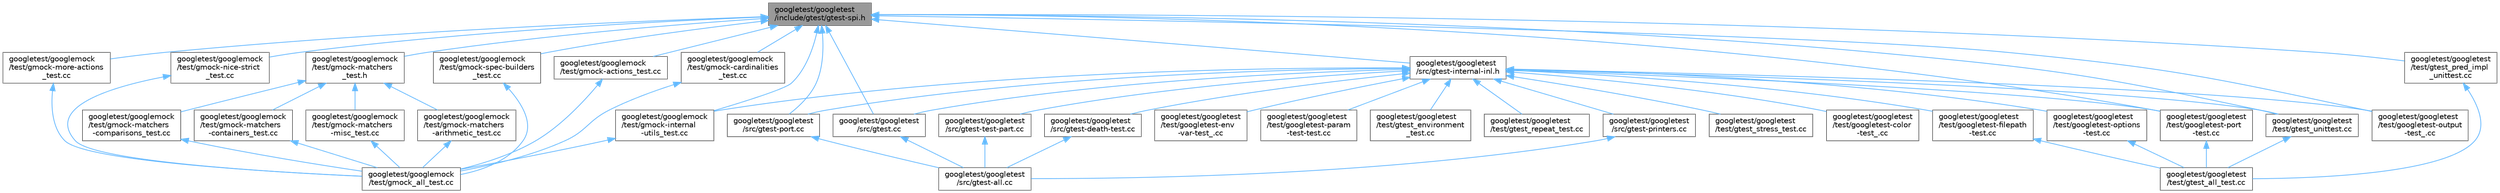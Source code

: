 digraph "googletest/googletest/include/gtest/gtest-spi.h"
{
 // LATEX_PDF_SIZE
  bgcolor="transparent";
  edge [fontname=Helvetica,fontsize=10,labelfontname=Helvetica,labelfontsize=10];
  node [fontname=Helvetica,fontsize=10,shape=box,height=0.2,width=0.4];
  Node1 [id="Node000001",label="googletest/googletest\l/include/gtest/gtest-spi.h",height=0.2,width=0.4,color="gray40", fillcolor="grey60", style="filled", fontcolor="black",tooltip=" "];
  Node1 -> Node2 [id="edge56_Node000001_Node000002",dir="back",color="steelblue1",style="solid",tooltip=" "];
  Node2 [id="Node000002",label="googletest/googlemock\l/test/gmock-actions_test.cc",height=0.2,width=0.4,color="grey40", fillcolor="white", style="filled",URL="$gmock-actions__test_8cc.html",tooltip=" "];
  Node2 -> Node3 [id="edge57_Node000002_Node000003",dir="back",color="steelblue1",style="solid",tooltip=" "];
  Node3 [id="Node000003",label="googletest/googlemock\l/test/gmock_all_test.cc",height=0.2,width=0.4,color="grey40", fillcolor="white", style="filled",URL="$gmock__all__test_8cc.html",tooltip=" "];
  Node1 -> Node4 [id="edge58_Node000001_Node000004",dir="back",color="steelblue1",style="solid",tooltip=" "];
  Node4 [id="Node000004",label="googletest/googlemock\l/test/gmock-cardinalities\l_test.cc",height=0.2,width=0.4,color="grey40", fillcolor="white", style="filled",URL="$gmock-cardinalities__test_8cc.html",tooltip=" "];
  Node4 -> Node3 [id="edge59_Node000004_Node000003",dir="back",color="steelblue1",style="solid",tooltip=" "];
  Node1 -> Node5 [id="edge60_Node000001_Node000005",dir="back",color="steelblue1",style="solid",tooltip=" "];
  Node5 [id="Node000005",label="googletest/googlemock\l/test/gmock-internal\l-utils_test.cc",height=0.2,width=0.4,color="grey40", fillcolor="white", style="filled",URL="$gmock-internal-utils__test_8cc.html",tooltip=" "];
  Node5 -> Node3 [id="edge61_Node000005_Node000003",dir="back",color="steelblue1",style="solid",tooltip=" "];
  Node1 -> Node6 [id="edge62_Node000001_Node000006",dir="back",color="steelblue1",style="solid",tooltip=" "];
  Node6 [id="Node000006",label="googletest/googlemock\l/test/gmock-matchers\l_test.h",height=0.2,width=0.4,color="grey40", fillcolor="white", style="filled",URL="$gmock-matchers__test_8h.html",tooltip=" "];
  Node6 -> Node7 [id="edge63_Node000006_Node000007",dir="back",color="steelblue1",style="solid",tooltip=" "];
  Node7 [id="Node000007",label="googletest/googlemock\l/test/gmock-matchers\l-arithmetic_test.cc",height=0.2,width=0.4,color="grey40", fillcolor="white", style="filled",URL="$gmock-matchers-arithmetic__test_8cc.html",tooltip=" "];
  Node7 -> Node3 [id="edge64_Node000007_Node000003",dir="back",color="steelblue1",style="solid",tooltip=" "];
  Node6 -> Node8 [id="edge65_Node000006_Node000008",dir="back",color="steelblue1",style="solid",tooltip=" "];
  Node8 [id="Node000008",label="googletest/googlemock\l/test/gmock-matchers\l-comparisons_test.cc",height=0.2,width=0.4,color="grey40", fillcolor="white", style="filled",URL="$gmock-matchers-comparisons__test_8cc.html",tooltip=" "];
  Node8 -> Node3 [id="edge66_Node000008_Node000003",dir="back",color="steelblue1",style="solid",tooltip=" "];
  Node6 -> Node9 [id="edge67_Node000006_Node000009",dir="back",color="steelblue1",style="solid",tooltip=" "];
  Node9 [id="Node000009",label="googletest/googlemock\l/test/gmock-matchers\l-containers_test.cc",height=0.2,width=0.4,color="grey40", fillcolor="white", style="filled",URL="$gmock-matchers-containers__test_8cc.html",tooltip=" "];
  Node9 -> Node3 [id="edge68_Node000009_Node000003",dir="back",color="steelblue1",style="solid",tooltip=" "];
  Node6 -> Node10 [id="edge69_Node000006_Node000010",dir="back",color="steelblue1",style="solid",tooltip=" "];
  Node10 [id="Node000010",label="googletest/googlemock\l/test/gmock-matchers\l-misc_test.cc",height=0.2,width=0.4,color="grey40", fillcolor="white", style="filled",URL="$gmock-matchers-misc__test_8cc.html",tooltip=" "];
  Node10 -> Node3 [id="edge70_Node000010_Node000003",dir="back",color="steelblue1",style="solid",tooltip=" "];
  Node1 -> Node11 [id="edge71_Node000001_Node000011",dir="back",color="steelblue1",style="solid",tooltip=" "];
  Node11 [id="Node000011",label="googletest/googlemock\l/test/gmock-more-actions\l_test.cc",height=0.2,width=0.4,color="grey40", fillcolor="white", style="filled",URL="$gmock-more-actions__test_8cc.html",tooltip=" "];
  Node11 -> Node3 [id="edge72_Node000011_Node000003",dir="back",color="steelblue1",style="solid",tooltip=" "];
  Node1 -> Node12 [id="edge73_Node000001_Node000012",dir="back",color="steelblue1",style="solid",tooltip=" "];
  Node12 [id="Node000012",label="googletest/googlemock\l/test/gmock-nice-strict\l_test.cc",height=0.2,width=0.4,color="grey40", fillcolor="white", style="filled",URL="$gmock-nice-strict__test_8cc.html",tooltip=" "];
  Node12 -> Node3 [id="edge74_Node000012_Node000003",dir="back",color="steelblue1",style="solid",tooltip=" "];
  Node1 -> Node13 [id="edge75_Node000001_Node000013",dir="back",color="steelblue1",style="solid",tooltip=" "];
  Node13 [id="Node000013",label="googletest/googlemock\l/test/gmock-spec-builders\l_test.cc",height=0.2,width=0.4,color="grey40", fillcolor="white", style="filled",URL="$gmock-spec-builders__test_8cc.html",tooltip=" "];
  Node13 -> Node3 [id="edge76_Node000013_Node000003",dir="back",color="steelblue1",style="solid",tooltip=" "];
  Node1 -> Node14 [id="edge77_Node000001_Node000014",dir="back",color="steelblue1",style="solid",tooltip=" "];
  Node14 [id="Node000014",label="googletest/googletest\l/src/gtest-internal-inl.h",height=0.2,width=0.4,color="grey40", fillcolor="white", style="filled",URL="$gtest-internal-inl_8h.html",tooltip=" "];
  Node14 -> Node5 [id="edge78_Node000014_Node000005",dir="back",color="steelblue1",style="solid",tooltip=" "];
  Node14 -> Node15 [id="edge79_Node000014_Node000015",dir="back",color="steelblue1",style="solid",tooltip=" "];
  Node15 [id="Node000015",label="googletest/googletest\l/src/gtest-death-test.cc",height=0.2,width=0.4,color="grey40", fillcolor="white", style="filled",URL="$gtest-death-test_8cc.html",tooltip=" "];
  Node15 -> Node16 [id="edge80_Node000015_Node000016",dir="back",color="steelblue1",style="solid",tooltip=" "];
  Node16 [id="Node000016",label="googletest/googletest\l/src/gtest-all.cc",height=0.2,width=0.4,color="grey40", fillcolor="white", style="filled",URL="$gtest-all_8cc.html",tooltip=" "];
  Node14 -> Node17 [id="edge81_Node000014_Node000017",dir="back",color="steelblue1",style="solid",tooltip=" "];
  Node17 [id="Node000017",label="googletest/googletest\l/src/gtest-port.cc",height=0.2,width=0.4,color="grey40", fillcolor="white", style="filled",URL="$gtest-port_8cc.html",tooltip=" "];
  Node17 -> Node16 [id="edge82_Node000017_Node000016",dir="back",color="steelblue1",style="solid",tooltip=" "];
  Node14 -> Node18 [id="edge83_Node000014_Node000018",dir="back",color="steelblue1",style="solid",tooltip=" "];
  Node18 [id="Node000018",label="googletest/googletest\l/src/gtest-printers.cc",height=0.2,width=0.4,color="grey40", fillcolor="white", style="filled",URL="$gtest-printers_8cc.html",tooltip=" "];
  Node18 -> Node16 [id="edge84_Node000018_Node000016",dir="back",color="steelblue1",style="solid",tooltip=" "];
  Node14 -> Node19 [id="edge85_Node000014_Node000019",dir="back",color="steelblue1",style="solid",tooltip=" "];
  Node19 [id="Node000019",label="googletest/googletest\l/src/gtest-test-part.cc",height=0.2,width=0.4,color="grey40", fillcolor="white", style="filled",URL="$gtest-test-part_8cc.html",tooltip=" "];
  Node19 -> Node16 [id="edge86_Node000019_Node000016",dir="back",color="steelblue1",style="solid",tooltip=" "];
  Node14 -> Node20 [id="edge87_Node000014_Node000020",dir="back",color="steelblue1",style="solid",tooltip=" "];
  Node20 [id="Node000020",label="googletest/googletest\l/src/gtest.cc",height=0.2,width=0.4,color="grey40", fillcolor="white", style="filled",URL="$gtest_8cc.html",tooltip=" "];
  Node20 -> Node16 [id="edge88_Node000020_Node000016",dir="back",color="steelblue1",style="solid",tooltip=" "];
  Node14 -> Node21 [id="edge89_Node000014_Node000021",dir="back",color="steelblue1",style="solid",tooltip=" "];
  Node21 [id="Node000021",label="googletest/googletest\l/test/googletest-color\l-test_.cc",height=0.2,width=0.4,color="grey40", fillcolor="white", style="filled",URL="$googletest-color-test___8cc.html",tooltip=" "];
  Node14 -> Node22 [id="edge90_Node000014_Node000022",dir="back",color="steelblue1",style="solid",tooltip=" "];
  Node22 [id="Node000022",label="googletest/googletest\l/test/googletest-env\l-var-test_.cc",height=0.2,width=0.4,color="grey40", fillcolor="white", style="filled",URL="$googletest-env-var-test___8cc.html",tooltip=" "];
  Node14 -> Node23 [id="edge91_Node000014_Node000023",dir="back",color="steelblue1",style="solid",tooltip=" "];
  Node23 [id="Node000023",label="googletest/googletest\l/test/googletest-filepath\l-test.cc",height=0.2,width=0.4,color="grey40", fillcolor="white", style="filled",URL="$googletest-filepath-test_8cc.html",tooltip=" "];
  Node23 -> Node24 [id="edge92_Node000023_Node000024",dir="back",color="steelblue1",style="solid",tooltip=" "];
  Node24 [id="Node000024",label="googletest/googletest\l/test/gtest_all_test.cc",height=0.2,width=0.4,color="grey40", fillcolor="white", style="filled",URL="$gtest__all__test_8cc.html",tooltip=" "];
  Node14 -> Node25 [id="edge93_Node000014_Node000025",dir="back",color="steelblue1",style="solid",tooltip=" "];
  Node25 [id="Node000025",label="googletest/googletest\l/test/googletest-options\l-test.cc",height=0.2,width=0.4,color="grey40", fillcolor="white", style="filled",URL="$googletest-options-test_8cc.html",tooltip=" "];
  Node25 -> Node24 [id="edge94_Node000025_Node000024",dir="back",color="steelblue1",style="solid",tooltip=" "];
  Node14 -> Node26 [id="edge95_Node000014_Node000026",dir="back",color="steelblue1",style="solid",tooltip=" "];
  Node26 [id="Node000026",label="googletest/googletest\l/test/googletest-output\l-test_.cc",height=0.2,width=0.4,color="grey40", fillcolor="white", style="filled",URL="$googletest-output-test___8cc.html",tooltip=" "];
  Node14 -> Node27 [id="edge96_Node000014_Node000027",dir="back",color="steelblue1",style="solid",tooltip=" "];
  Node27 [id="Node000027",label="googletest/googletest\l/test/googletest-param\l-test-test.cc",height=0.2,width=0.4,color="grey40", fillcolor="white", style="filled",URL="$googletest-param-test-test_8cc.html",tooltip=" "];
  Node14 -> Node28 [id="edge97_Node000014_Node000028",dir="back",color="steelblue1",style="solid",tooltip=" "];
  Node28 [id="Node000028",label="googletest/googletest\l/test/googletest-port\l-test.cc",height=0.2,width=0.4,color="grey40", fillcolor="white", style="filled",URL="$googletest-port-test_8cc.html",tooltip=" "];
  Node28 -> Node24 [id="edge98_Node000028_Node000024",dir="back",color="steelblue1",style="solid",tooltip=" "];
  Node14 -> Node29 [id="edge99_Node000014_Node000029",dir="back",color="steelblue1",style="solid",tooltip=" "];
  Node29 [id="Node000029",label="googletest/googletest\l/test/gtest_environment\l_test.cc",height=0.2,width=0.4,color="grey40", fillcolor="white", style="filled",URL="$gtest__environment__test_8cc.html",tooltip=" "];
  Node14 -> Node30 [id="edge100_Node000014_Node000030",dir="back",color="steelblue1",style="solid",tooltip=" "];
  Node30 [id="Node000030",label="googletest/googletest\l/test/gtest_repeat_test.cc",height=0.2,width=0.4,color="grey40", fillcolor="white", style="filled",URL="$gtest__repeat__test_8cc.html",tooltip=" "];
  Node14 -> Node31 [id="edge101_Node000014_Node000031",dir="back",color="steelblue1",style="solid",tooltip=" "];
  Node31 [id="Node000031",label="googletest/googletest\l/test/gtest_stress_test.cc",height=0.2,width=0.4,color="grey40", fillcolor="white", style="filled",URL="$gtest__stress__test_8cc.html",tooltip=" "];
  Node14 -> Node32 [id="edge102_Node000014_Node000032",dir="back",color="steelblue1",style="solid",tooltip=" "];
  Node32 [id="Node000032",label="googletest/googletest\l/test/gtest_unittest.cc",height=0.2,width=0.4,color="grey40", fillcolor="white", style="filled",URL="$gtest__unittest_8cc.html",tooltip=" "];
  Node32 -> Node24 [id="edge103_Node000032_Node000024",dir="back",color="steelblue1",style="solid",tooltip=" "];
  Node1 -> Node17 [id="edge104_Node000001_Node000017",dir="back",color="steelblue1",style="solid",tooltip=" "];
  Node1 -> Node20 [id="edge105_Node000001_Node000020",dir="back",color="steelblue1",style="solid",tooltip=" "];
  Node1 -> Node26 [id="edge106_Node000001_Node000026",dir="back",color="steelblue1",style="solid",tooltip=" "];
  Node1 -> Node28 [id="edge107_Node000001_Node000028",dir="back",color="steelblue1",style="solid",tooltip=" "];
  Node1 -> Node33 [id="edge108_Node000001_Node000033",dir="back",color="steelblue1",style="solid",tooltip=" "];
  Node33 [id="Node000033",label="googletest/googletest\l/test/gtest_pred_impl\l_unittest.cc",height=0.2,width=0.4,color="grey40", fillcolor="white", style="filled",URL="$gtest__pred__impl__unittest_8cc.html",tooltip=" "];
  Node33 -> Node24 [id="edge109_Node000033_Node000024",dir="back",color="steelblue1",style="solid",tooltip=" "];
  Node1 -> Node32 [id="edge110_Node000001_Node000032",dir="back",color="steelblue1",style="solid",tooltip=" "];
}
